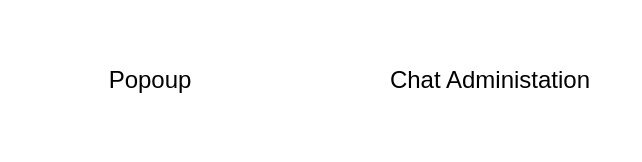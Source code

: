 <mxfile>
    <diagram id="mCobg12zGn6_BLOmKUsO" name="Page-1">
        <mxGraphModel dx="1106" dy="779" grid="1" gridSize="10" guides="1" tooltips="1" connect="1" arrows="1" fold="1" page="1" pageScale="1" pageWidth="850" pageHeight="1100" math="0" shadow="0">
            <root>
                <mxCell id="0"/>
                <mxCell id="1" parent="0"/>
                <mxCell id="2" value="Chat Administation&lt;br&gt;" style="text;strokeColor=none;align=center;fillColor=none;html=1;verticalAlign=middle;whiteSpace=wrap;rounded=0;" vertex="1" parent="1">
                    <mxGeometry x="390" y="330" width="150" height="80" as="geometry"/>
                </mxCell>
                <mxCell id="3" value="Popoup" style="text;strokeColor=none;align=center;fillColor=none;html=1;verticalAlign=middle;whiteSpace=wrap;rounded=0;" vertex="1" parent="1">
                    <mxGeometry x="220" y="330" width="150" height="80" as="geometry"/>
                </mxCell>
            </root>
        </mxGraphModel>
    </diagram>
</mxfile>